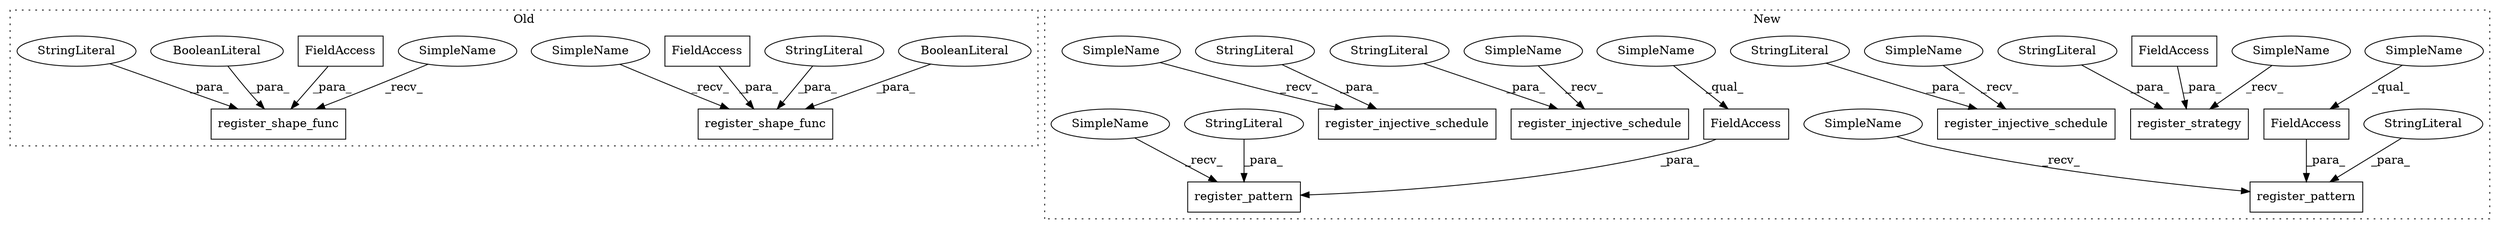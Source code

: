 digraph G {
subgraph cluster0 {
1 [label="register_shape_func" a="32" s="26515,26568" l="20,1" shape="box"];
4 [label="BooleanLiteral" a="9" s="26547" l="5" shape="ellipse"];
5 [label="StringLiteral" a="45" s="26535" l="11" shape="ellipse"];
7 [label="register_shape_func" a="32" s="26578,26631" l="20,1" shape="box"];
8 [label="BooleanLiteral" a="9" s="26610" l="5" shape="ellipse"];
9 [label="StringLiteral" a="45" s="26598" l="11" shape="ellipse"];
12 [label="FieldAccess" a="22" s="26553" l="15" shape="box"];
13 [label="FieldAccess" a="22" s="26616" l="15" shape="box"];
26 [label="SimpleName" a="42" s="26575" l="2" shape="ellipse"];
27 [label="SimpleName" a="42" s="26512" l="2" shape="ellipse"];
label = "Old";
style="dotted";
}
subgraph cluster1 {
2 [label="register_strategy" a="32" s="25460,25524" l="18,1" shape="box"];
3 [label="FieldAccess" a="22" s="25495" l="29" shape="box"];
6 [label="StringLiteral" a="45" s="25478" l="16" shape="ellipse"];
10 [label="register_pattern" a="32" s="25534,25598" l="17,1" shape="box"];
11 [label="register_injective_schedule" a="32" s="25337,25384" l="28,1" shape="box"];
14 [label="FieldAccess" a="22" s="25568" l="30" shape="box"];
15 [label="FieldAccess" a="22" s="25431" l="19" shape="box"];
16 [label="register_pattern" a="32" s="25394,25450" l="17,1" shape="box"];
17 [label="StringLiteral" a="45" s="25551" l="16" shape="ellipse"];
18 [label="StringLiteral" a="45" s="25365" l="19" shape="ellipse"];
19 [label="StringLiteral" a="45" s="25411" l="19" shape="ellipse"];
20 [label="register_injective_schedule" a="32" s="25668,25718" l="28,1" shape="box"];
21 [label="StringLiteral" a="45" s="25696" l="22" shape="ellipse"];
22 [label="register_injective_schedule" a="32" s="25608,25658" l="28,1" shape="box"];
23 [label="StringLiteral" a="45" s="25636" l="22" shape="ellipse"];
24 [label="SimpleName" a="42" s="25568" l="9" shape="ellipse"];
25 [label="SimpleName" a="42" s="25431" l="9" shape="ellipse"];
28 [label="SimpleName" a="42" s="25457" l="2" shape="ellipse"];
29 [label="SimpleName" a="42" s="25334" l="2" shape="ellipse"];
30 [label="SimpleName" a="42" s="25665" l="2" shape="ellipse"];
31 [label="SimpleName" a="42" s="25605" l="2" shape="ellipse"];
32 [label="SimpleName" a="42" s="25391" l="2" shape="ellipse"];
33 [label="SimpleName" a="42" s="25531" l="2" shape="ellipse"];
label = "New";
style="dotted";
}
3 -> 2 [label="_para_"];
4 -> 1 [label="_para_"];
5 -> 1 [label="_para_"];
6 -> 2 [label="_para_"];
8 -> 7 [label="_para_"];
9 -> 7 [label="_para_"];
12 -> 1 [label="_para_"];
13 -> 7 [label="_para_"];
14 -> 10 [label="_para_"];
15 -> 16 [label="_para_"];
17 -> 10 [label="_para_"];
18 -> 11 [label="_para_"];
19 -> 16 [label="_para_"];
21 -> 20 [label="_para_"];
23 -> 22 [label="_para_"];
24 -> 14 [label="_qual_"];
25 -> 15 [label="_qual_"];
26 -> 7 [label="_recv_"];
27 -> 1 [label="_recv_"];
28 -> 2 [label="_recv_"];
29 -> 11 [label="_recv_"];
30 -> 20 [label="_recv_"];
31 -> 22 [label="_recv_"];
32 -> 16 [label="_recv_"];
33 -> 10 [label="_recv_"];
}
